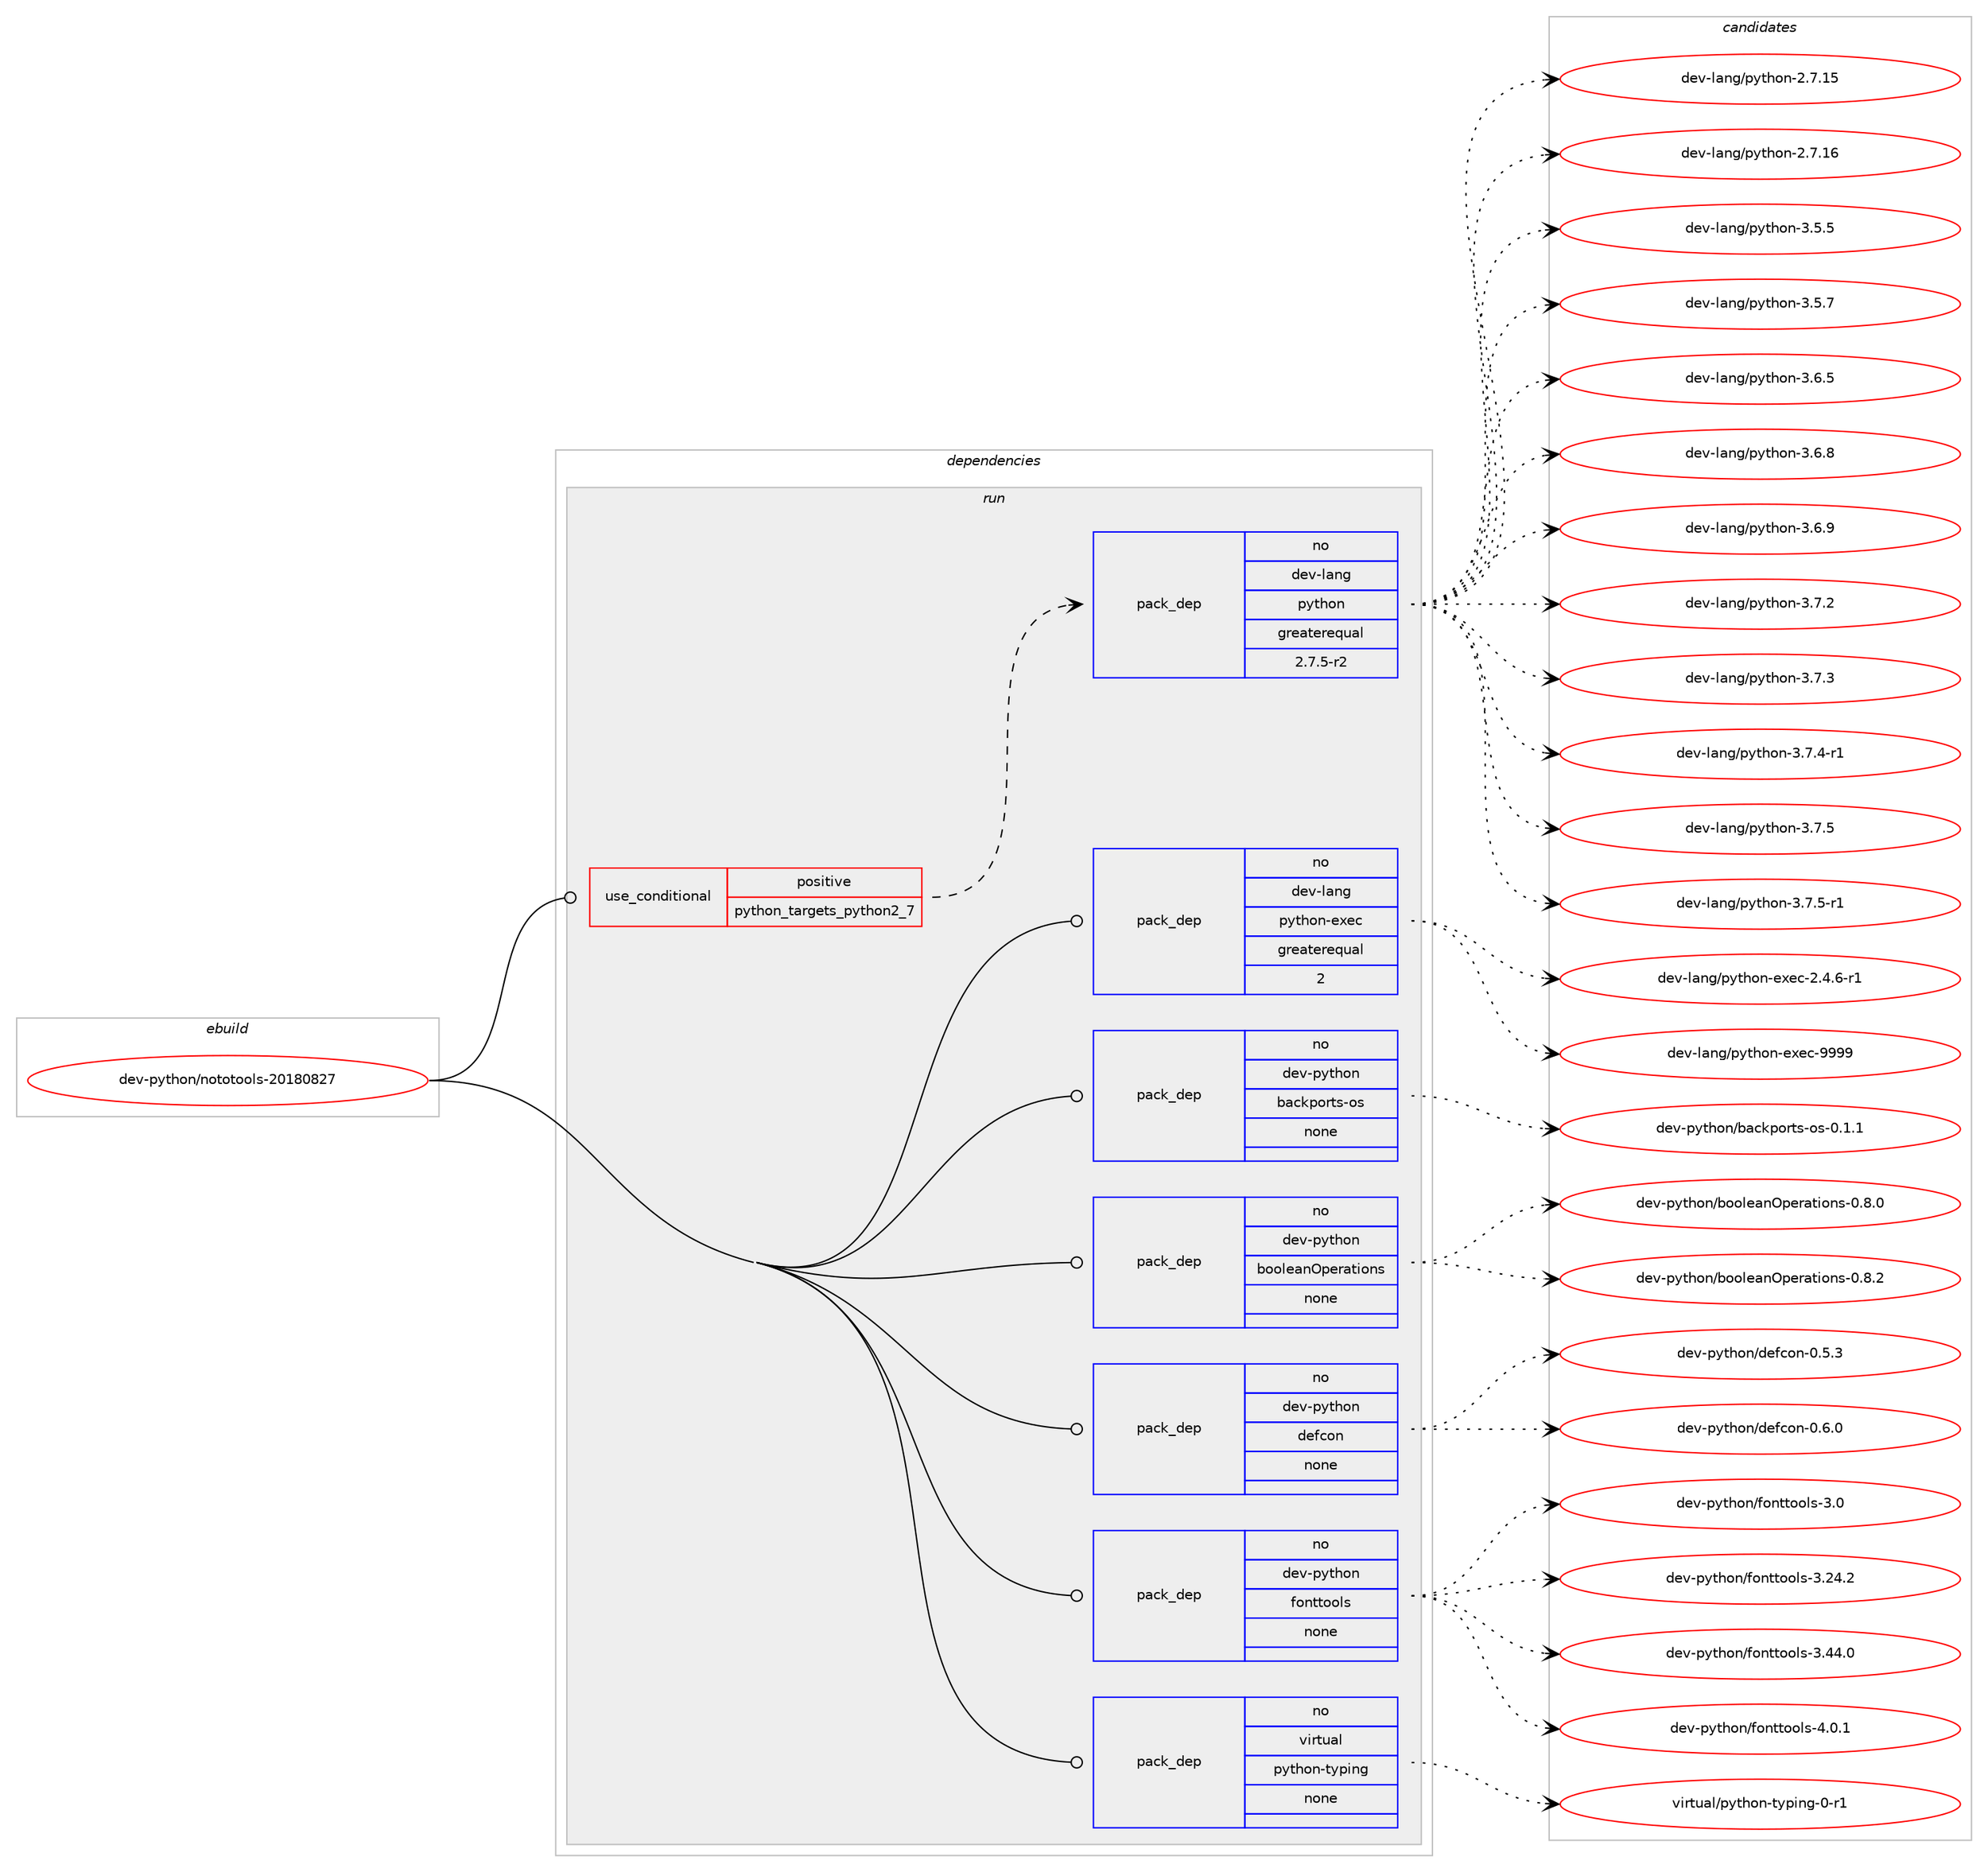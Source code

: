 digraph prolog {

# *************
# Graph options
# *************

newrank=true;
concentrate=true;
compound=true;
graph [rankdir=LR,fontname=Helvetica,fontsize=10,ranksep=1.5];#, ranksep=2.5, nodesep=0.2];
edge  [arrowhead=vee];
node  [fontname=Helvetica,fontsize=10];

# **********
# The ebuild
# **********

subgraph cluster_leftcol {
color=gray;
rank=same;
label=<<i>ebuild</i>>;
id [label="dev-python/nototools-20180827", color=red, width=4, href="../dev-python/nototools-20180827.svg"];
}

# ****************
# The dependencies
# ****************

subgraph cluster_midcol {
color=gray;
label=<<i>dependencies</i>>;
subgraph cluster_compile {
fillcolor="#eeeeee";
style=filled;
label=<<i>compile</i>>;
}
subgraph cluster_compileandrun {
fillcolor="#eeeeee";
style=filled;
label=<<i>compile and run</i>>;
}
subgraph cluster_run {
fillcolor="#eeeeee";
style=filled;
label=<<i>run</i>>;
subgraph cond143335 {
dependency617225 [label=<<TABLE BORDER="0" CELLBORDER="1" CELLSPACING="0" CELLPADDING="4"><TR><TD ROWSPAN="3" CELLPADDING="10">use_conditional</TD></TR><TR><TD>positive</TD></TR><TR><TD>python_targets_python2_7</TD></TR></TABLE>>, shape=none, color=red];
subgraph pack462082 {
dependency617226 [label=<<TABLE BORDER="0" CELLBORDER="1" CELLSPACING="0" CELLPADDING="4" WIDTH="220"><TR><TD ROWSPAN="6" CELLPADDING="30">pack_dep</TD></TR><TR><TD WIDTH="110">no</TD></TR><TR><TD>dev-lang</TD></TR><TR><TD>python</TD></TR><TR><TD>greaterequal</TD></TR><TR><TD>2.7.5-r2</TD></TR></TABLE>>, shape=none, color=blue];
}
dependency617225:e -> dependency617226:w [weight=20,style="dashed",arrowhead="vee"];
}
id:e -> dependency617225:w [weight=20,style="solid",arrowhead="odot"];
subgraph pack462083 {
dependency617227 [label=<<TABLE BORDER="0" CELLBORDER="1" CELLSPACING="0" CELLPADDING="4" WIDTH="220"><TR><TD ROWSPAN="6" CELLPADDING="30">pack_dep</TD></TR><TR><TD WIDTH="110">no</TD></TR><TR><TD>dev-lang</TD></TR><TR><TD>python-exec</TD></TR><TR><TD>greaterequal</TD></TR><TR><TD>2</TD></TR></TABLE>>, shape=none, color=blue];
}
id:e -> dependency617227:w [weight=20,style="solid",arrowhead="odot"];
subgraph pack462084 {
dependency617228 [label=<<TABLE BORDER="0" CELLBORDER="1" CELLSPACING="0" CELLPADDING="4" WIDTH="220"><TR><TD ROWSPAN="6" CELLPADDING="30">pack_dep</TD></TR><TR><TD WIDTH="110">no</TD></TR><TR><TD>dev-python</TD></TR><TR><TD>backports-os</TD></TR><TR><TD>none</TD></TR><TR><TD></TD></TR></TABLE>>, shape=none, color=blue];
}
id:e -> dependency617228:w [weight=20,style="solid",arrowhead="odot"];
subgraph pack462085 {
dependency617229 [label=<<TABLE BORDER="0" CELLBORDER="1" CELLSPACING="0" CELLPADDING="4" WIDTH="220"><TR><TD ROWSPAN="6" CELLPADDING="30">pack_dep</TD></TR><TR><TD WIDTH="110">no</TD></TR><TR><TD>dev-python</TD></TR><TR><TD>booleanOperations</TD></TR><TR><TD>none</TD></TR><TR><TD></TD></TR></TABLE>>, shape=none, color=blue];
}
id:e -> dependency617229:w [weight=20,style="solid",arrowhead="odot"];
subgraph pack462086 {
dependency617230 [label=<<TABLE BORDER="0" CELLBORDER="1" CELLSPACING="0" CELLPADDING="4" WIDTH="220"><TR><TD ROWSPAN="6" CELLPADDING="30">pack_dep</TD></TR><TR><TD WIDTH="110">no</TD></TR><TR><TD>dev-python</TD></TR><TR><TD>defcon</TD></TR><TR><TD>none</TD></TR><TR><TD></TD></TR></TABLE>>, shape=none, color=blue];
}
id:e -> dependency617230:w [weight=20,style="solid",arrowhead="odot"];
subgraph pack462087 {
dependency617231 [label=<<TABLE BORDER="0" CELLBORDER="1" CELLSPACING="0" CELLPADDING="4" WIDTH="220"><TR><TD ROWSPAN="6" CELLPADDING="30">pack_dep</TD></TR><TR><TD WIDTH="110">no</TD></TR><TR><TD>dev-python</TD></TR><TR><TD>fonttools</TD></TR><TR><TD>none</TD></TR><TR><TD></TD></TR></TABLE>>, shape=none, color=blue];
}
id:e -> dependency617231:w [weight=20,style="solid",arrowhead="odot"];
subgraph pack462088 {
dependency617232 [label=<<TABLE BORDER="0" CELLBORDER="1" CELLSPACING="0" CELLPADDING="4" WIDTH="220"><TR><TD ROWSPAN="6" CELLPADDING="30">pack_dep</TD></TR><TR><TD WIDTH="110">no</TD></TR><TR><TD>virtual</TD></TR><TR><TD>python-typing</TD></TR><TR><TD>none</TD></TR><TR><TD></TD></TR></TABLE>>, shape=none, color=blue];
}
id:e -> dependency617232:w [weight=20,style="solid",arrowhead="odot"];
}
}

# **************
# The candidates
# **************

subgraph cluster_choices {
rank=same;
color=gray;
label=<<i>candidates</i>>;

subgraph choice462082 {
color=black;
nodesep=1;
choice10010111845108971101034711212111610411111045504655464953 [label="dev-lang/python-2.7.15", color=red, width=4,href="../dev-lang/python-2.7.15.svg"];
choice10010111845108971101034711212111610411111045504655464954 [label="dev-lang/python-2.7.16", color=red, width=4,href="../dev-lang/python-2.7.16.svg"];
choice100101118451089711010347112121116104111110455146534653 [label="dev-lang/python-3.5.5", color=red, width=4,href="../dev-lang/python-3.5.5.svg"];
choice100101118451089711010347112121116104111110455146534655 [label="dev-lang/python-3.5.7", color=red, width=4,href="../dev-lang/python-3.5.7.svg"];
choice100101118451089711010347112121116104111110455146544653 [label="dev-lang/python-3.6.5", color=red, width=4,href="../dev-lang/python-3.6.5.svg"];
choice100101118451089711010347112121116104111110455146544656 [label="dev-lang/python-3.6.8", color=red, width=4,href="../dev-lang/python-3.6.8.svg"];
choice100101118451089711010347112121116104111110455146544657 [label="dev-lang/python-3.6.9", color=red, width=4,href="../dev-lang/python-3.6.9.svg"];
choice100101118451089711010347112121116104111110455146554650 [label="dev-lang/python-3.7.2", color=red, width=4,href="../dev-lang/python-3.7.2.svg"];
choice100101118451089711010347112121116104111110455146554651 [label="dev-lang/python-3.7.3", color=red, width=4,href="../dev-lang/python-3.7.3.svg"];
choice1001011184510897110103471121211161041111104551465546524511449 [label="dev-lang/python-3.7.4-r1", color=red, width=4,href="../dev-lang/python-3.7.4-r1.svg"];
choice100101118451089711010347112121116104111110455146554653 [label="dev-lang/python-3.7.5", color=red, width=4,href="../dev-lang/python-3.7.5.svg"];
choice1001011184510897110103471121211161041111104551465546534511449 [label="dev-lang/python-3.7.5-r1", color=red, width=4,href="../dev-lang/python-3.7.5-r1.svg"];
dependency617226:e -> choice10010111845108971101034711212111610411111045504655464953:w [style=dotted,weight="100"];
dependency617226:e -> choice10010111845108971101034711212111610411111045504655464954:w [style=dotted,weight="100"];
dependency617226:e -> choice100101118451089711010347112121116104111110455146534653:w [style=dotted,weight="100"];
dependency617226:e -> choice100101118451089711010347112121116104111110455146534655:w [style=dotted,weight="100"];
dependency617226:e -> choice100101118451089711010347112121116104111110455146544653:w [style=dotted,weight="100"];
dependency617226:e -> choice100101118451089711010347112121116104111110455146544656:w [style=dotted,weight="100"];
dependency617226:e -> choice100101118451089711010347112121116104111110455146544657:w [style=dotted,weight="100"];
dependency617226:e -> choice100101118451089711010347112121116104111110455146554650:w [style=dotted,weight="100"];
dependency617226:e -> choice100101118451089711010347112121116104111110455146554651:w [style=dotted,weight="100"];
dependency617226:e -> choice1001011184510897110103471121211161041111104551465546524511449:w [style=dotted,weight="100"];
dependency617226:e -> choice100101118451089711010347112121116104111110455146554653:w [style=dotted,weight="100"];
dependency617226:e -> choice1001011184510897110103471121211161041111104551465546534511449:w [style=dotted,weight="100"];
}
subgraph choice462083 {
color=black;
nodesep=1;
choice10010111845108971101034711212111610411111045101120101994550465246544511449 [label="dev-lang/python-exec-2.4.6-r1", color=red, width=4,href="../dev-lang/python-exec-2.4.6-r1.svg"];
choice10010111845108971101034711212111610411111045101120101994557575757 [label="dev-lang/python-exec-9999", color=red, width=4,href="../dev-lang/python-exec-9999.svg"];
dependency617227:e -> choice10010111845108971101034711212111610411111045101120101994550465246544511449:w [style=dotted,weight="100"];
dependency617227:e -> choice10010111845108971101034711212111610411111045101120101994557575757:w [style=dotted,weight="100"];
}
subgraph choice462084 {
color=black;
nodesep=1;
choice100101118451121211161041111104798979910711211111411611545111115454846494649 [label="dev-python/backports-os-0.1.1", color=red, width=4,href="../dev-python/backports-os-0.1.1.svg"];
dependency617228:e -> choice100101118451121211161041111104798979910711211111411611545111115454846494649:w [style=dotted,weight="100"];
}
subgraph choice462085 {
color=black;
nodesep=1;
choice100101118451121211161041111104798111111108101971107911210111497116105111110115454846564648 [label="dev-python/booleanOperations-0.8.0", color=red, width=4,href="../dev-python/booleanOperations-0.8.0.svg"];
choice100101118451121211161041111104798111111108101971107911210111497116105111110115454846564650 [label="dev-python/booleanOperations-0.8.2", color=red, width=4,href="../dev-python/booleanOperations-0.8.2.svg"];
dependency617229:e -> choice100101118451121211161041111104798111111108101971107911210111497116105111110115454846564648:w [style=dotted,weight="100"];
dependency617229:e -> choice100101118451121211161041111104798111111108101971107911210111497116105111110115454846564650:w [style=dotted,weight="100"];
}
subgraph choice462086 {
color=black;
nodesep=1;
choice100101118451121211161041111104710010110299111110454846534651 [label="dev-python/defcon-0.5.3", color=red, width=4,href="../dev-python/defcon-0.5.3.svg"];
choice100101118451121211161041111104710010110299111110454846544648 [label="dev-python/defcon-0.6.0", color=red, width=4,href="../dev-python/defcon-0.6.0.svg"];
dependency617230:e -> choice100101118451121211161041111104710010110299111110454846534651:w [style=dotted,weight="100"];
dependency617230:e -> choice100101118451121211161041111104710010110299111110454846544648:w [style=dotted,weight="100"];
}
subgraph choice462087 {
color=black;
nodesep=1;
choice100101118451121211161041111104710211111011611611111110811545514648 [label="dev-python/fonttools-3.0", color=red, width=4,href="../dev-python/fonttools-3.0.svg"];
choice100101118451121211161041111104710211111011611611111110811545514650524650 [label="dev-python/fonttools-3.24.2", color=red, width=4,href="../dev-python/fonttools-3.24.2.svg"];
choice100101118451121211161041111104710211111011611611111110811545514652524648 [label="dev-python/fonttools-3.44.0", color=red, width=4,href="../dev-python/fonttools-3.44.0.svg"];
choice1001011184511212111610411111047102111110116116111111108115455246484649 [label="dev-python/fonttools-4.0.1", color=red, width=4,href="../dev-python/fonttools-4.0.1.svg"];
dependency617231:e -> choice100101118451121211161041111104710211111011611611111110811545514648:w [style=dotted,weight="100"];
dependency617231:e -> choice100101118451121211161041111104710211111011611611111110811545514650524650:w [style=dotted,weight="100"];
dependency617231:e -> choice100101118451121211161041111104710211111011611611111110811545514652524648:w [style=dotted,weight="100"];
dependency617231:e -> choice1001011184511212111610411111047102111110116116111111108115455246484649:w [style=dotted,weight="100"];
}
subgraph choice462088 {
color=black;
nodesep=1;
choice11810511411611797108471121211161041111104511612111210511010345484511449 [label="virtual/python-typing-0-r1", color=red, width=4,href="../virtual/python-typing-0-r1.svg"];
dependency617232:e -> choice11810511411611797108471121211161041111104511612111210511010345484511449:w [style=dotted,weight="100"];
}
}

}
